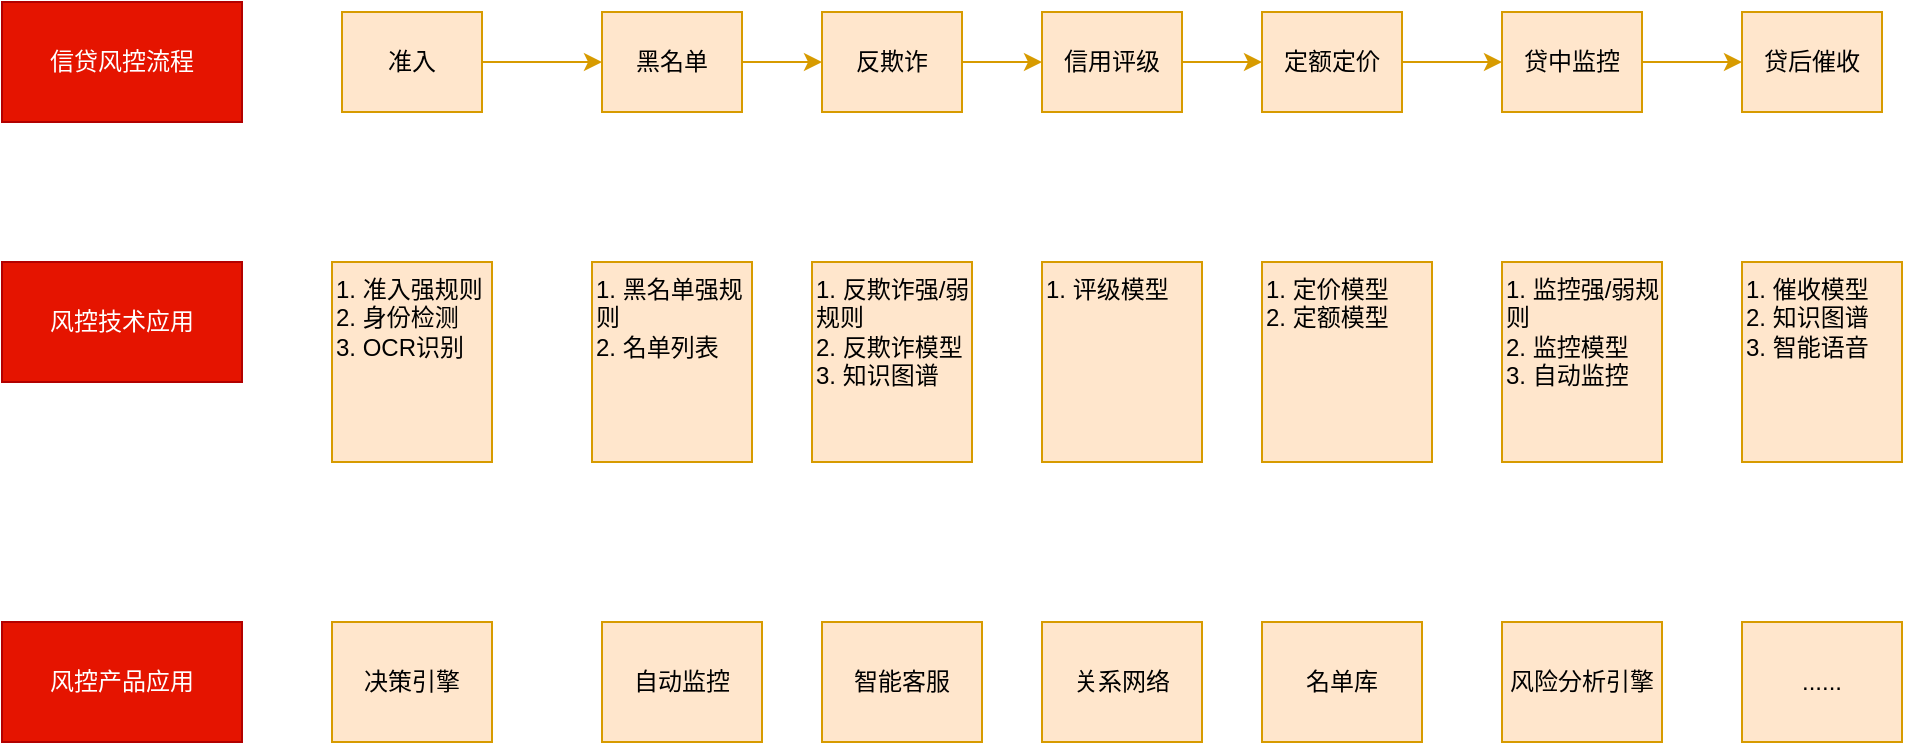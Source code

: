 <mxfile version="14.5.10" type="github">
  <diagram id="-H3moAS3ShYHggYsNcim" name="第 1 页">
    <mxGraphModel dx="1422" dy="762" grid="1" gridSize="10" guides="1" tooltips="1" connect="1" arrows="1" fold="1" page="1" pageScale="1" pageWidth="827" pageHeight="1169" math="0" shadow="0">
      <root>
        <mxCell id="0" />
        <mxCell id="1" parent="0" />
        <mxCell id="vbzREy9uiX8eTcasoNvy-1" value="信贷风控流程" style="rounded=0;whiteSpace=wrap;html=1;fillColor=#e51400;strokeColor=#B20000;fontColor=#ffffff;" vertex="1" parent="1">
          <mxGeometry x="50" y="150" width="120" height="60" as="geometry" />
        </mxCell>
        <mxCell id="vbzREy9uiX8eTcasoNvy-2" value="风控技术应用" style="rounded=0;whiteSpace=wrap;html=1;fillColor=#e51400;strokeColor=#B20000;fontColor=#ffffff;" vertex="1" parent="1">
          <mxGeometry x="50" y="280" width="120" height="60" as="geometry" />
        </mxCell>
        <mxCell id="vbzREy9uiX8eTcasoNvy-3" value="风控产品应用" style="rounded=0;whiteSpace=wrap;html=1;fillColor=#e51400;strokeColor=#B20000;fontColor=#ffffff;" vertex="1" parent="1">
          <mxGeometry x="50" y="460" width="120" height="60" as="geometry" />
        </mxCell>
        <mxCell id="vbzREy9uiX8eTcasoNvy-4" value="准入" style="rounded=0;whiteSpace=wrap;html=1;fillColor=#ffe6cc;strokeColor=#d79b00;" vertex="1" parent="1">
          <mxGeometry x="220" y="155" width="70" height="50" as="geometry" />
        </mxCell>
        <mxCell id="vbzREy9uiX8eTcasoNvy-5" value="黑名单" style="rounded=0;whiteSpace=wrap;html=1;fillColor=#ffe6cc;strokeColor=#d79b00;" vertex="1" parent="1">
          <mxGeometry x="350" y="155" width="70" height="50" as="geometry" />
        </mxCell>
        <mxCell id="vbzREy9uiX8eTcasoNvy-6" value="反欺诈" style="rounded=0;whiteSpace=wrap;html=1;fillColor=#ffe6cc;strokeColor=#d79b00;" vertex="1" parent="1">
          <mxGeometry x="460" y="155" width="70" height="50" as="geometry" />
        </mxCell>
        <mxCell id="vbzREy9uiX8eTcasoNvy-7" value="信用评级" style="rounded=0;whiteSpace=wrap;html=1;fillColor=#ffe6cc;strokeColor=#d79b00;" vertex="1" parent="1">
          <mxGeometry x="570" y="155" width="70" height="50" as="geometry" />
        </mxCell>
        <mxCell id="vbzREy9uiX8eTcasoNvy-8" value="定额定价" style="rounded=0;whiteSpace=wrap;html=1;fillColor=#ffe6cc;strokeColor=#d79b00;" vertex="1" parent="1">
          <mxGeometry x="680" y="155" width="70" height="50" as="geometry" />
        </mxCell>
        <mxCell id="vbzREy9uiX8eTcasoNvy-9" value="贷中监控" style="rounded=0;whiteSpace=wrap;html=1;fillColor=#ffe6cc;strokeColor=#d79b00;" vertex="1" parent="1">
          <mxGeometry x="800" y="155" width="70" height="50" as="geometry" />
        </mxCell>
        <mxCell id="vbzREy9uiX8eTcasoNvy-10" value="贷后催收" style="rounded=0;whiteSpace=wrap;html=1;fillColor=#ffe6cc;strokeColor=#d79b00;" vertex="1" parent="1">
          <mxGeometry x="920" y="155" width="70" height="50" as="geometry" />
        </mxCell>
        <mxCell id="vbzREy9uiX8eTcasoNvy-11" value="" style="endArrow=classic;html=1;exitX=1;exitY=0.5;exitDx=0;exitDy=0;entryX=0;entryY=0.5;entryDx=0;entryDy=0;fillColor=#ffe6cc;strokeColor=#d79b00;" edge="1" parent="1" source="vbzREy9uiX8eTcasoNvy-4" target="vbzREy9uiX8eTcasoNvy-5">
          <mxGeometry width="50" height="50" relative="1" as="geometry">
            <mxPoint x="390" y="420" as="sourcePoint" />
            <mxPoint x="440" y="370" as="targetPoint" />
          </mxGeometry>
        </mxCell>
        <mxCell id="vbzREy9uiX8eTcasoNvy-12" value="" style="endArrow=classic;html=1;exitX=1;exitY=0.5;exitDx=0;exitDy=0;entryX=0;entryY=0.5;entryDx=0;entryDy=0;fillColor=#ffe6cc;strokeColor=#d79b00;" edge="1" parent="1" source="vbzREy9uiX8eTcasoNvy-5" target="vbzREy9uiX8eTcasoNvy-6">
          <mxGeometry width="50" height="50" relative="1" as="geometry">
            <mxPoint x="300" y="190" as="sourcePoint" />
            <mxPoint x="360" y="190" as="targetPoint" />
          </mxGeometry>
        </mxCell>
        <mxCell id="vbzREy9uiX8eTcasoNvy-13" value="" style="endArrow=classic;html=1;exitX=1;exitY=0.5;exitDx=0;exitDy=0;entryX=0;entryY=0.5;entryDx=0;entryDy=0;fillColor=#ffe6cc;strokeColor=#d79b00;" edge="1" parent="1" source="vbzREy9uiX8eTcasoNvy-6" target="vbzREy9uiX8eTcasoNvy-7">
          <mxGeometry width="50" height="50" relative="1" as="geometry">
            <mxPoint x="310" y="200" as="sourcePoint" />
            <mxPoint x="370" y="200" as="targetPoint" />
          </mxGeometry>
        </mxCell>
        <mxCell id="vbzREy9uiX8eTcasoNvy-14" value="" style="endArrow=classic;html=1;exitX=1;exitY=0.5;exitDx=0;exitDy=0;entryX=0;entryY=0.5;entryDx=0;entryDy=0;fillColor=#ffe6cc;strokeColor=#d79b00;" edge="1" parent="1" source="vbzREy9uiX8eTcasoNvy-7" target="vbzREy9uiX8eTcasoNvy-8">
          <mxGeometry width="50" height="50" relative="1" as="geometry">
            <mxPoint x="320" y="210" as="sourcePoint" />
            <mxPoint x="380" y="210" as="targetPoint" />
          </mxGeometry>
        </mxCell>
        <mxCell id="vbzREy9uiX8eTcasoNvy-15" value="" style="endArrow=classic;html=1;exitX=1;exitY=0.5;exitDx=0;exitDy=0;entryX=0;entryY=0.5;entryDx=0;entryDy=0;fillColor=#ffe6cc;strokeColor=#d79b00;" edge="1" parent="1" source="vbzREy9uiX8eTcasoNvy-8" target="vbzREy9uiX8eTcasoNvy-9">
          <mxGeometry width="50" height="50" relative="1" as="geometry">
            <mxPoint x="330" y="220" as="sourcePoint" />
            <mxPoint x="390" y="220" as="targetPoint" />
          </mxGeometry>
        </mxCell>
        <mxCell id="vbzREy9uiX8eTcasoNvy-16" value="" style="endArrow=classic;html=1;exitX=1;exitY=0.5;exitDx=0;exitDy=0;entryX=0;entryY=0.5;entryDx=0;entryDy=0;fillColor=#ffe6cc;strokeColor=#d79b00;" edge="1" parent="1" source="vbzREy9uiX8eTcasoNvy-9" target="vbzREy9uiX8eTcasoNvy-10">
          <mxGeometry width="50" height="50" relative="1" as="geometry">
            <mxPoint x="340" y="230" as="sourcePoint" />
            <mxPoint x="400" y="230" as="targetPoint" />
          </mxGeometry>
        </mxCell>
        <mxCell id="vbzREy9uiX8eTcasoNvy-17" value="1. 准入强规则&lt;br&gt;2. 身份检测&lt;br&gt;3. OCR识别" style="rounded=0;whiteSpace=wrap;html=1;fillColor=#ffe6cc;strokeColor=#d79b00;verticalAlign=top;align=left;" vertex="1" parent="1">
          <mxGeometry x="215" y="280" width="80" height="100" as="geometry" />
        </mxCell>
        <mxCell id="vbzREy9uiX8eTcasoNvy-18" value="1. 黑名单强规则&lt;br&gt;2. 名单列表" style="rounded=0;whiteSpace=wrap;html=1;fillColor=#ffe6cc;strokeColor=#d79b00;verticalAlign=top;align=left;" vertex="1" parent="1">
          <mxGeometry x="345" y="280" width="80" height="100" as="geometry" />
        </mxCell>
        <mxCell id="vbzREy9uiX8eTcasoNvy-19" value="1. 反欺诈强/弱规则&lt;br&gt;2. 反欺诈模型&lt;br&gt;3. 知识图谱" style="rounded=0;whiteSpace=wrap;html=1;fillColor=#ffe6cc;strokeColor=#d79b00;verticalAlign=top;align=left;" vertex="1" parent="1">
          <mxGeometry x="455" y="280" width="80" height="100" as="geometry" />
        </mxCell>
        <mxCell id="vbzREy9uiX8eTcasoNvy-20" value="1. 评级模型" style="rounded=0;whiteSpace=wrap;html=1;fillColor=#ffe6cc;strokeColor=#d79b00;verticalAlign=top;align=left;" vertex="1" parent="1">
          <mxGeometry x="570" y="280" width="80" height="100" as="geometry" />
        </mxCell>
        <mxCell id="vbzREy9uiX8eTcasoNvy-21" value="1. 定价模型&lt;br&gt;2. 定额模型&lt;br&gt;" style="rounded=0;whiteSpace=wrap;html=1;fillColor=#ffe6cc;strokeColor=#d79b00;verticalAlign=top;align=left;" vertex="1" parent="1">
          <mxGeometry x="680" y="280" width="85" height="100" as="geometry" />
        </mxCell>
        <mxCell id="vbzREy9uiX8eTcasoNvy-22" value="1. 监控强/弱规则&lt;br&gt;2. 监控模型&lt;br&gt;3. 自动监控&lt;br&gt;" style="rounded=0;whiteSpace=wrap;html=1;fillColor=#ffe6cc;strokeColor=#d79b00;verticalAlign=top;align=left;" vertex="1" parent="1">
          <mxGeometry x="800" y="280" width="80" height="100" as="geometry" />
        </mxCell>
        <mxCell id="vbzREy9uiX8eTcasoNvy-23" value="1. 催收模型&lt;br&gt;2. 知识图谱&lt;br&gt;3. 智能语音" style="rounded=0;whiteSpace=wrap;html=1;fillColor=#ffe6cc;strokeColor=#d79b00;verticalAlign=top;align=left;" vertex="1" parent="1">
          <mxGeometry x="920" y="280" width="80" height="100" as="geometry" />
        </mxCell>
        <mxCell id="vbzREy9uiX8eTcasoNvy-24" value="决策引擎" style="rounded=0;whiteSpace=wrap;html=1;fillColor=#ffe6cc;strokeColor=#d79b00;verticalAlign=middle;align=center;" vertex="1" parent="1">
          <mxGeometry x="215" y="460" width="80" height="60" as="geometry" />
        </mxCell>
        <mxCell id="vbzREy9uiX8eTcasoNvy-25" value="自动监控" style="rounded=0;whiteSpace=wrap;html=1;fillColor=#ffe6cc;strokeColor=#d79b00;verticalAlign=middle;align=center;" vertex="1" parent="1">
          <mxGeometry x="350" y="460" width="80" height="60" as="geometry" />
        </mxCell>
        <mxCell id="vbzREy9uiX8eTcasoNvy-26" value="智能客服" style="rounded=0;whiteSpace=wrap;html=1;fillColor=#ffe6cc;strokeColor=#d79b00;verticalAlign=middle;align=center;" vertex="1" parent="1">
          <mxGeometry x="460" y="460" width="80" height="60" as="geometry" />
        </mxCell>
        <mxCell id="vbzREy9uiX8eTcasoNvy-27" value="关系网络" style="rounded=0;whiteSpace=wrap;html=1;fillColor=#ffe6cc;strokeColor=#d79b00;verticalAlign=middle;align=center;" vertex="1" parent="1">
          <mxGeometry x="570" y="460" width="80" height="60" as="geometry" />
        </mxCell>
        <mxCell id="vbzREy9uiX8eTcasoNvy-28" value="名单库" style="rounded=0;whiteSpace=wrap;html=1;fillColor=#ffe6cc;strokeColor=#d79b00;verticalAlign=middle;align=center;" vertex="1" parent="1">
          <mxGeometry x="680" y="460" width="80" height="60" as="geometry" />
        </mxCell>
        <mxCell id="vbzREy9uiX8eTcasoNvy-29" value="风险分析引擎" style="rounded=0;whiteSpace=wrap;html=1;fillColor=#ffe6cc;strokeColor=#d79b00;verticalAlign=middle;align=center;" vertex="1" parent="1">
          <mxGeometry x="800" y="460" width="80" height="60" as="geometry" />
        </mxCell>
        <mxCell id="vbzREy9uiX8eTcasoNvy-30" value="......" style="rounded=0;whiteSpace=wrap;html=1;fillColor=#ffe6cc;strokeColor=#d79b00;verticalAlign=middle;align=center;" vertex="1" parent="1">
          <mxGeometry x="920" y="460" width="80" height="60" as="geometry" />
        </mxCell>
      </root>
    </mxGraphModel>
  </diagram>
</mxfile>
